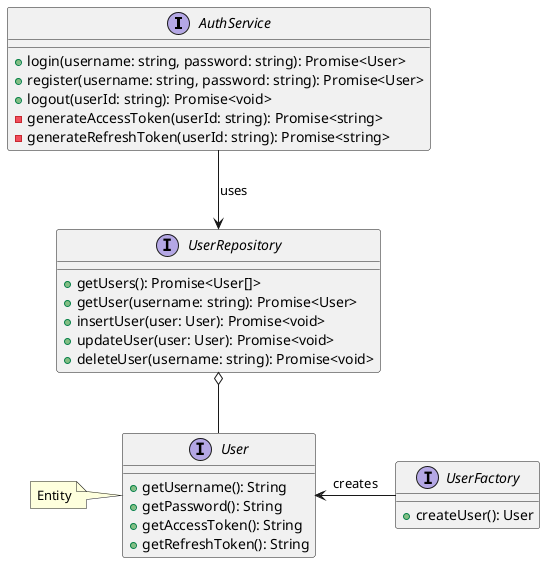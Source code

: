 @startuml

!startsub AuthRoot

interface AuthService {
  + login(username: string, password: string): Promise<User>
  + register(username: string, password: string): Promise<User>
  + logout(userId: string): Promise<void>
  - generateAccessToken(userId: string): Promise<string>
  - generateRefreshToken(userId: string): Promise<string>
}

!endsub AuthRoot

AuthService --> UserRepository : uses

interface UserRepository {
  + getUsers(): Promise<User[]>
  + getUser(username: string): Promise<User>
  + insertUser(user: User): Promise<void>
  + updateUser(user: User): Promise<void>
  + deleteUser(username: string): Promise<void>
}
UserRepository o-- User

interface UserFactory {
      + createUser(): User
}
UserFactory -left-> User : creates

interface User {
 + getUsername(): String
 + getPassword(): String
 + getAccessToken(): String
 + getRefreshToken(): String
}
note left of User : Entity

@enduml
